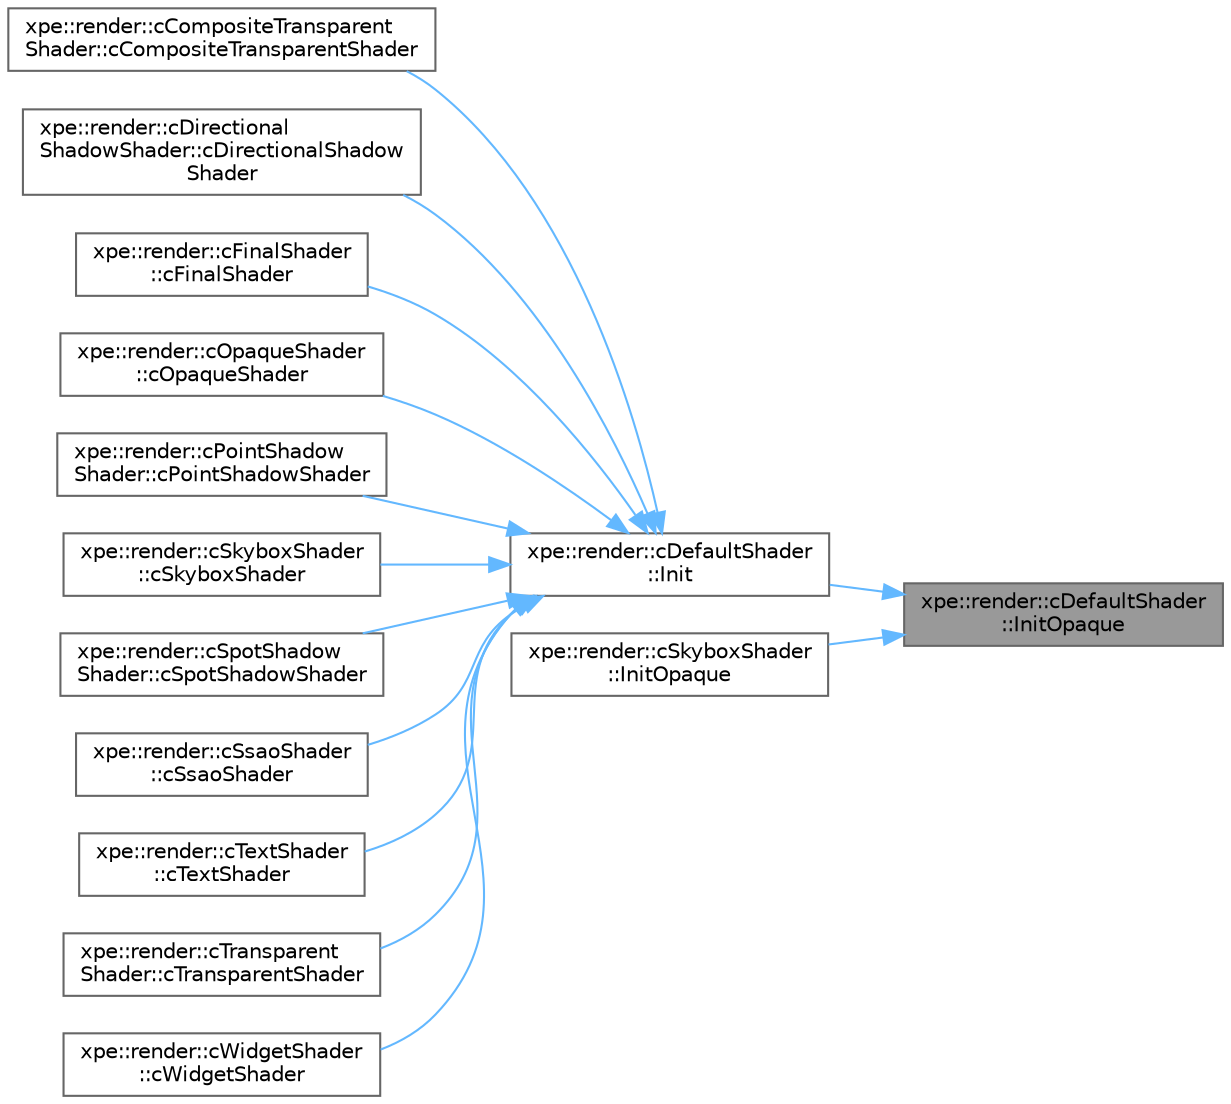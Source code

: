 digraph "xpe::render::cDefaultShader::InitOpaque"
{
 // LATEX_PDF_SIZE
  bgcolor="transparent";
  edge [fontname=Helvetica,fontsize=10,labelfontname=Helvetica,labelfontsize=10];
  node [fontname=Helvetica,fontsize=10,shape=box,height=0.2,width=0.4];
  rankdir="RL";
  Node1 [id="Node000001",label="xpe::render::cDefaultShader\l::InitOpaque",height=0.2,width=0.4,color="gray40", fillcolor="grey60", style="filled", fontcolor="black",tooltip=" "];
  Node1 -> Node2 [id="edge1_Node000001_Node000002",dir="back",color="steelblue1",style="solid",tooltip=" "];
  Node2 [id="Node000002",label="xpe::render::cDefaultShader\l::Init",height=0.2,width=0.4,color="grey40", fillcolor="white", style="filled",URL="$classxpe_1_1render_1_1c_default_shader.html#ab70979a918380ad6b90ac6d020e23e56",tooltip=" "];
  Node2 -> Node3 [id="edge2_Node000002_Node000003",dir="back",color="steelblue1",style="solid",tooltip=" "];
  Node3 [id="Node000003",label="xpe::render::cCompositeTransparent\lShader::cCompositeTransparentShader",height=0.2,width=0.4,color="grey40", fillcolor="white", style="filled",URL="$classxpe_1_1render_1_1c_composite_transparent_shader.html#a27b9bbcaae81347a2efe7f2e2d414b5d",tooltip=" "];
  Node2 -> Node4 [id="edge3_Node000002_Node000004",dir="back",color="steelblue1",style="solid",tooltip=" "];
  Node4 [id="Node000004",label="xpe::render::cDirectional\lShadowShader::cDirectionalShadow\lShader",height=0.2,width=0.4,color="grey40", fillcolor="white", style="filled",URL="$classxpe_1_1render_1_1c_directional_shadow_shader.html#a34a3196a6415f11c376dcbba41d97b6c",tooltip=" "];
  Node2 -> Node5 [id="edge4_Node000002_Node000005",dir="back",color="steelblue1",style="solid",tooltip=" "];
  Node5 [id="Node000005",label="xpe::render::cFinalShader\l::cFinalShader",height=0.2,width=0.4,color="grey40", fillcolor="white", style="filled",URL="$classxpe_1_1render_1_1c_final_shader.html#a3763390e93bd5d4588f493faf4080af3",tooltip=" "];
  Node2 -> Node6 [id="edge5_Node000002_Node000006",dir="back",color="steelblue1",style="solid",tooltip=" "];
  Node6 [id="Node000006",label="xpe::render::cOpaqueShader\l::cOpaqueShader",height=0.2,width=0.4,color="grey40", fillcolor="white", style="filled",URL="$classxpe_1_1render_1_1c_opaque_shader.html#a16050985173c72f5015636dfcad6483f",tooltip=" "];
  Node2 -> Node7 [id="edge6_Node000002_Node000007",dir="back",color="steelblue1",style="solid",tooltip=" "];
  Node7 [id="Node000007",label="xpe::render::cPointShadow\lShader::cPointShadowShader",height=0.2,width=0.4,color="grey40", fillcolor="white", style="filled",URL="$classxpe_1_1render_1_1c_point_shadow_shader.html#a5e5c6589bc518f1e9b50291b76bf0037",tooltip=" "];
  Node2 -> Node8 [id="edge7_Node000002_Node000008",dir="back",color="steelblue1",style="solid",tooltip=" "];
  Node8 [id="Node000008",label="xpe::render::cSkyboxShader\l::cSkyboxShader",height=0.2,width=0.4,color="grey40", fillcolor="white", style="filled",URL="$classxpe_1_1render_1_1c_skybox_shader.html#a04b262012d3aeb73e97c1ccb095675c7",tooltip=" "];
  Node2 -> Node9 [id="edge8_Node000002_Node000009",dir="back",color="steelblue1",style="solid",tooltip=" "];
  Node9 [id="Node000009",label="xpe::render::cSpotShadow\lShader::cSpotShadowShader",height=0.2,width=0.4,color="grey40", fillcolor="white", style="filled",URL="$classxpe_1_1render_1_1c_spot_shadow_shader.html#a0a939c3f4df9fdb95844a223a0aedf69",tooltip=" "];
  Node2 -> Node10 [id="edge9_Node000002_Node000010",dir="back",color="steelblue1",style="solid",tooltip=" "];
  Node10 [id="Node000010",label="xpe::render::cSsaoShader\l::cSsaoShader",height=0.2,width=0.4,color="grey40", fillcolor="white", style="filled",URL="$classxpe_1_1render_1_1c_ssao_shader.html#abe0dfc617df3607eaa964137437fffcb",tooltip=" "];
  Node2 -> Node11 [id="edge10_Node000002_Node000011",dir="back",color="steelblue1",style="solid",tooltip=" "];
  Node11 [id="Node000011",label="xpe::render::cTextShader\l::cTextShader",height=0.2,width=0.4,color="grey40", fillcolor="white", style="filled",URL="$classxpe_1_1render_1_1c_text_shader.html#ad8b58ce40667013c62bc85cb9ae913fa",tooltip=" "];
  Node2 -> Node12 [id="edge11_Node000002_Node000012",dir="back",color="steelblue1",style="solid",tooltip=" "];
  Node12 [id="Node000012",label="xpe::render::cTransparent\lShader::cTransparentShader",height=0.2,width=0.4,color="grey40", fillcolor="white", style="filled",URL="$classxpe_1_1render_1_1c_transparent_shader.html#a06b2efa059709fd73f449e80f289e02a",tooltip=" "];
  Node2 -> Node13 [id="edge12_Node000002_Node000013",dir="back",color="steelblue1",style="solid",tooltip=" "];
  Node13 [id="Node000013",label="xpe::render::cWidgetShader\l::cWidgetShader",height=0.2,width=0.4,color="grey40", fillcolor="white", style="filled",URL="$classxpe_1_1render_1_1c_widget_shader.html#ac6d0a01c7e25a93a16e38d9642dfe0f2",tooltip=" "];
  Node1 -> Node14 [id="edge13_Node000001_Node000014",dir="back",color="steelblue1",style="solid",tooltip=" "];
  Node14 [id="Node000014",label="xpe::render::cSkyboxShader\l::InitOpaque",height=0.2,width=0.4,color="grey40", fillcolor="white", style="filled",URL="$classxpe_1_1render_1_1c_skybox_shader.html#a914912b074db5d3f985c8d31da02d417",tooltip=" "];
}
